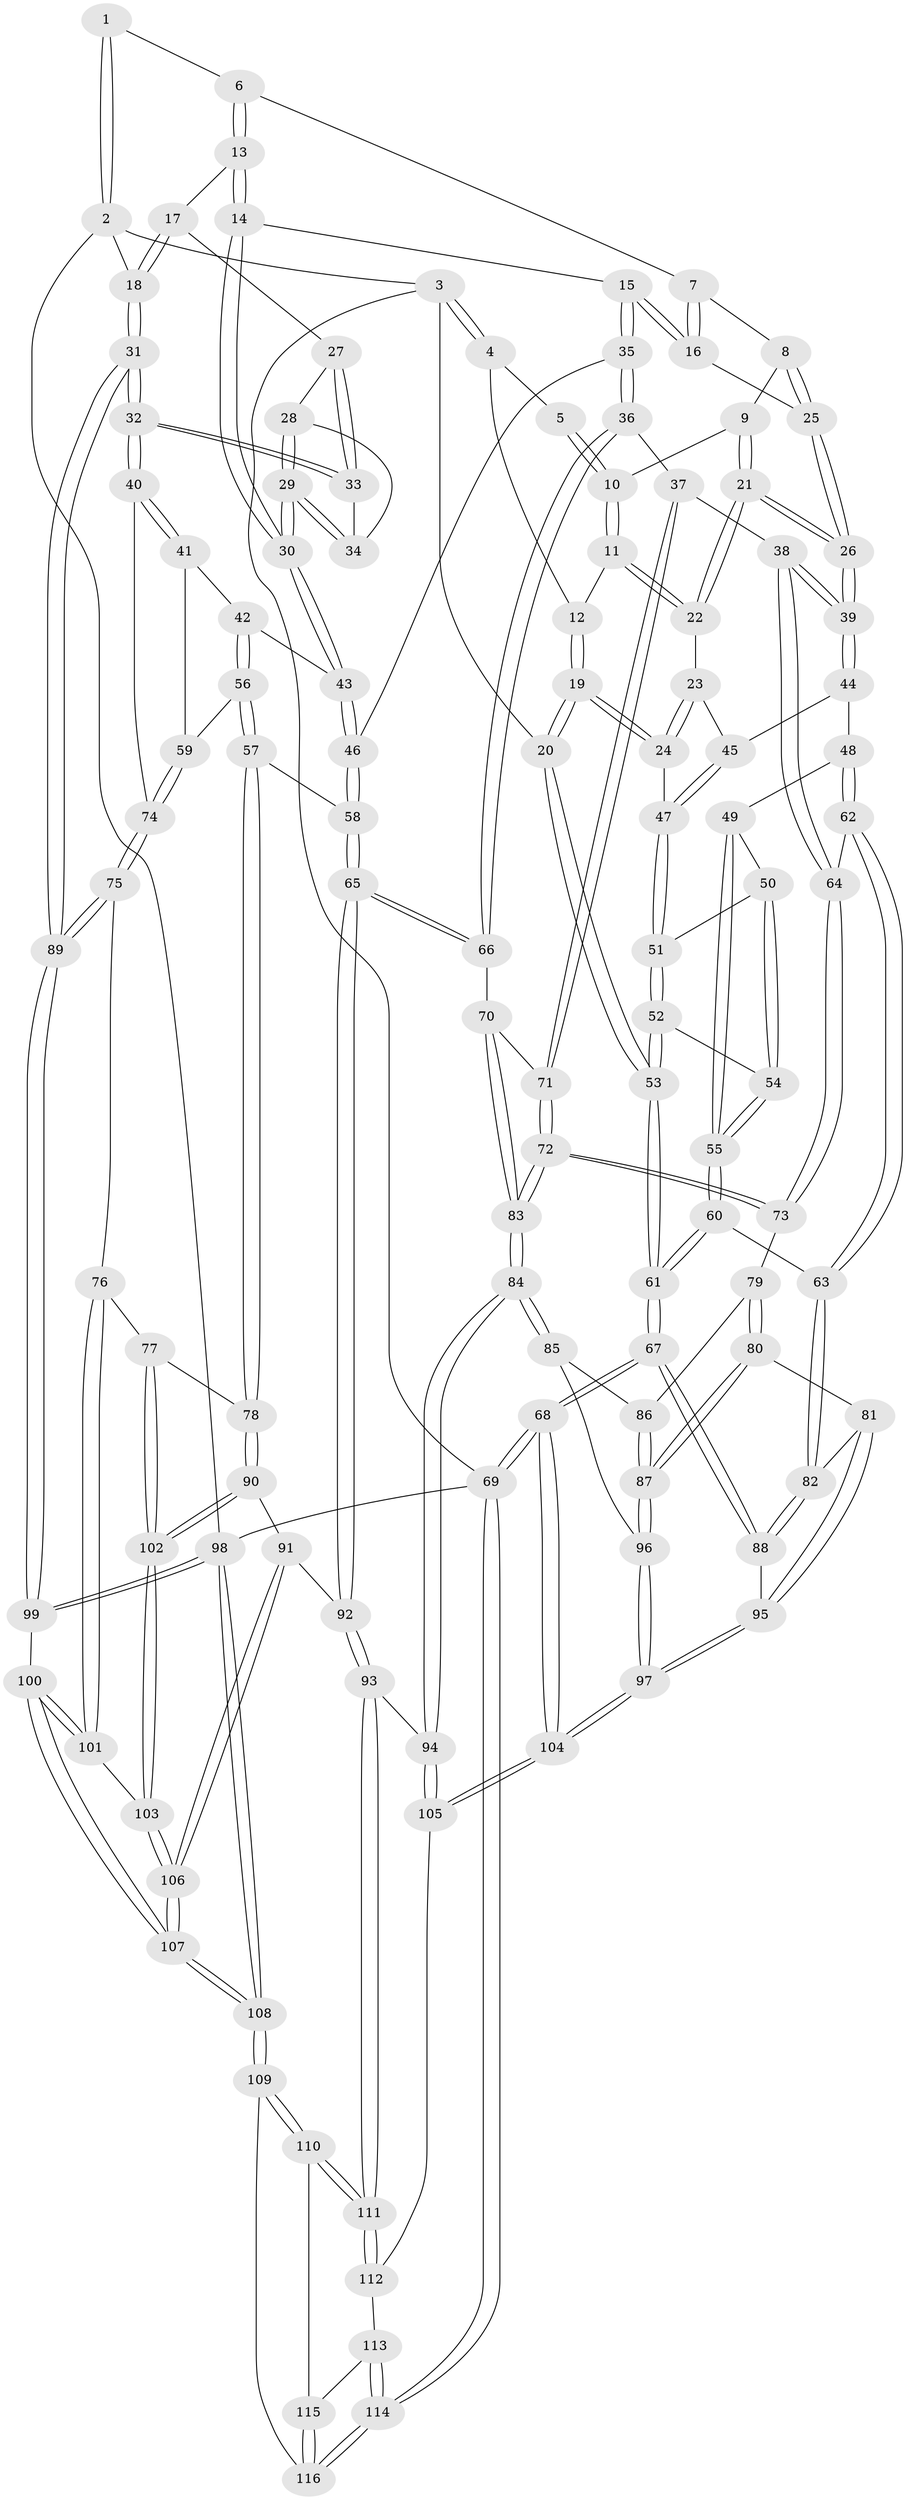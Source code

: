 // coarse degree distribution, {4: 0.6231884057971014, 5: 0.15942028985507245, 3: 0.07246376811594203, 6: 0.14492753623188406}
// Generated by graph-tools (version 1.1) at 2025/52/02/27/25 19:52:42]
// undirected, 116 vertices, 287 edges
graph export_dot {
graph [start="1"]
  node [color=gray90,style=filled];
  1 [pos="+0.6187103538642972+0"];
  2 [pos="+1+0"];
  3 [pos="+0+0"];
  4 [pos="+0+0"];
  5 [pos="+0.35414752475441513+0"];
  6 [pos="+0.6493866171228964+0.015054622961201835"];
  7 [pos="+0.5619121274403872+0.07603661701747175"];
  8 [pos="+0.442621794220086+0.1079786824366718"];
  9 [pos="+0.4018910472859154+0.07297927886119895"];
  10 [pos="+0.35888687818709125+0"];
  11 [pos="+0.2307741876012435+0.12086232296685967"];
  12 [pos="+0.22381685849028504+0.1192020511070398"];
  13 [pos="+0.6796549654989092+0.06764169516662541"];
  14 [pos="+0.6907015784921077+0.22136571726458115"];
  15 [pos="+0.5719020140687305+0.23103794708786904"];
  16 [pos="+0.5439424083968465+0.21262925619371592"];
  17 [pos="+0.9452086954242319+0.057665050476353556"];
  18 [pos="+1+0"];
  19 [pos="+0+0.14146137359992952"];
  20 [pos="+0+0.08715698776371163"];
  21 [pos="+0.28858447977070467+0.2444936332610436"];
  22 [pos="+0.27220328696939955+0.23461175016380925"];
  23 [pos="+0.11055024432367795+0.2469862640805422"];
  24 [pos="+0+0.15427254748168445"];
  25 [pos="+0.47514065980425824+0.1877607056552954"];
  26 [pos="+0.3426382633331827+0.33146867276739583"];
  27 [pos="+0.9098872442063609+0.11645236483519501"];
  28 [pos="+0.8637948731490307+0.17389615343918183"];
  29 [pos="+0.7928196674030153+0.24295099736320067"];
  30 [pos="+0.7490117513627399+0.2777166146597588"];
  31 [pos="+1+0.41608088334675253"];
  32 [pos="+1+0.4160762030624644"];
  33 [pos="+0.9651770311628377+0.269949179860536"];
  34 [pos="+0.9500784936303329+0.26283635227500507"];
  35 [pos="+0.47787468999434335+0.4138711142844331"];
  36 [pos="+0.46240633104664985+0.4190553703971539"];
  37 [pos="+0.45469435029590394+0.4195864896265585"];
  38 [pos="+0.36324254228808+0.4036138592593591"];
  39 [pos="+0.3481622606205982+0.3735531105630582"];
  40 [pos="+1+0.42095422225908263"];
  41 [pos="+0.91838605031489+0.38017149073273243"];
  42 [pos="+0.7612929202491147+0.3332867968418809"];
  43 [pos="+0.7579567006739696+0.32950621032774013"];
  44 [pos="+0.17666164873335985+0.36499575723123795"];
  45 [pos="+0.16185396315780837+0.35688686309194634"];
  46 [pos="+0.594165929578996+0.42742190675675285"];
  47 [pos="+0.10287990695605176+0.38962577528131914"];
  48 [pos="+0.14944573415234522+0.4592215250868429"];
  49 [pos="+0.10661954957861654+0.4430843600131441"];
  50 [pos="+0.10532396399095455+0.44114629090301233"];
  51 [pos="+0.09545263011614975+0.4223012147001982"];
  52 [pos="+0+0.4132533897643853"];
  53 [pos="+0+0.3038364810697275"];
  54 [pos="+0.02703141743701902+0.4634997610454254"];
  55 [pos="+0.06004317313483909+0.5094172939550758"];
  56 [pos="+0.7701871184356099+0.5132266559460292"];
  57 [pos="+0.7356814876742339+0.5563340685283267"];
  58 [pos="+0.6461220869136863+0.5560642514555209"];
  59 [pos="+0.8259236032778512+0.5276883005421462"];
  60 [pos="+0.060803586382991465+0.5320216839119786"];
  61 [pos="+0+0.6804011613909374"];
  62 [pos="+0.17889751736891987+0.49239294068808487"];
  63 [pos="+0.13297009339874213+0.5645365061075779"];
  64 [pos="+0.3255488050476408+0.4664356446918443"];
  65 [pos="+0.6083686180533061+0.5947102669501891"];
  66 [pos="+0.5611911554366731+0.5873148622559089"];
  67 [pos="+0+0.7178167458467903"];
  68 [pos="+0+1"];
  69 [pos="+0+1"];
  70 [pos="+0.5321887718922637+0.6021286939861122"];
  71 [pos="+0.4661856721347517+0.5544962344848526"];
  72 [pos="+0.4316766180783393+0.6510748944740828"];
  73 [pos="+0.3242851408614082+0.49199869595261486"];
  74 [pos="+0.900562492620437+0.5537896423556681"];
  75 [pos="+0.8887641613979119+0.6402492648257335"];
  76 [pos="+0.8761527307482558+0.6606234571266676"];
  77 [pos="+0.8599455703452777+0.668146911437708"];
  78 [pos="+0.7652827611613743+0.660210477105812"];
  79 [pos="+0.3236830179481194+0.493387264163379"];
  80 [pos="+0.19423382622063085+0.6073562577458788"];
  81 [pos="+0.1451207412081491+0.5831582440052956"];
  82 [pos="+0.13539504790083967+0.5744158299472084"];
  83 [pos="+0.44215081993761535+0.6928598774957947"];
  84 [pos="+0.4391941492181517+0.711938097130049"];
  85 [pos="+0.3320568916022333+0.6815016304348203"];
  86 [pos="+0.3157328650408451+0.5328669447301675"];
  87 [pos="+0.23686396417910136+0.6733183506072259"];
  88 [pos="+0.05569143804918373+0.6653218363090206"];
  89 [pos="+1+0.6610564184519939"];
  90 [pos="+0.7124230813395211+0.7284847317106796"];
  91 [pos="+0.6818451655039566+0.745208711361356"];
  92 [pos="+0.6254500210855075+0.7412323756686094"];
  93 [pos="+0.5314479321959225+0.794663170446018"];
  94 [pos="+0.44196981706003524+0.718517274665576"];
  95 [pos="+0.14504122468009992+0.7112684591556585"];
  96 [pos="+0.24154607284677493+0.6982868136995012"];
  97 [pos="+0.2000372034003541+0.765683354441251"];
  98 [pos="+1+1"];
  99 [pos="+1+0.7882056769406028"];
  100 [pos="+1+0.8019984609694676"];
  101 [pos="+1+0.791062606616127"];
  102 [pos="+0.8472022323211084+0.8001490417677284"];
  103 [pos="+0.8655073493398746+0.8351380356318238"];
  104 [pos="+0.19666684685888527+0.8179890704015325"];
  105 [pos="+0.2842405801623689+0.8477740190384743"];
  106 [pos="+0.786786025915975+0.984099557724938"];
  107 [pos="+0.77532117977855+1"];
  108 [pos="+0.7271702454082669+1"];
  109 [pos="+0.6458032938979444+1"];
  110 [pos="+0.5360293365221341+0.9622267397506975"];
  111 [pos="+0.5244745378737292+0.8851149612946582"];
  112 [pos="+0.2874400213136302+0.8516819540915632"];
  113 [pos="+0.31204965741856305+0.9141283485392969"];
  114 [pos="+0.020476061106091934+1"];
  115 [pos="+0.34456416145584035+0.9423707052015972"];
  116 [pos="+0.3030300122299349+1"];
  1 -- 2;
  1 -- 2;
  1 -- 6;
  2 -- 3;
  2 -- 18;
  2 -- 98;
  3 -- 4;
  3 -- 4;
  3 -- 20;
  3 -- 69;
  4 -- 5;
  4 -- 12;
  5 -- 10;
  5 -- 10;
  6 -- 7;
  6 -- 13;
  6 -- 13;
  7 -- 8;
  7 -- 16;
  7 -- 16;
  8 -- 9;
  8 -- 25;
  8 -- 25;
  9 -- 10;
  9 -- 21;
  9 -- 21;
  10 -- 11;
  10 -- 11;
  11 -- 12;
  11 -- 22;
  11 -- 22;
  12 -- 19;
  12 -- 19;
  13 -- 14;
  13 -- 14;
  13 -- 17;
  14 -- 15;
  14 -- 30;
  14 -- 30;
  15 -- 16;
  15 -- 16;
  15 -- 35;
  15 -- 35;
  16 -- 25;
  17 -- 18;
  17 -- 18;
  17 -- 27;
  18 -- 31;
  18 -- 31;
  19 -- 20;
  19 -- 20;
  19 -- 24;
  19 -- 24;
  20 -- 53;
  20 -- 53;
  21 -- 22;
  21 -- 22;
  21 -- 26;
  21 -- 26;
  22 -- 23;
  23 -- 24;
  23 -- 24;
  23 -- 45;
  24 -- 47;
  25 -- 26;
  25 -- 26;
  26 -- 39;
  26 -- 39;
  27 -- 28;
  27 -- 33;
  27 -- 33;
  28 -- 29;
  28 -- 29;
  28 -- 34;
  29 -- 30;
  29 -- 30;
  29 -- 34;
  29 -- 34;
  30 -- 43;
  30 -- 43;
  31 -- 32;
  31 -- 32;
  31 -- 89;
  31 -- 89;
  32 -- 33;
  32 -- 33;
  32 -- 40;
  32 -- 40;
  33 -- 34;
  35 -- 36;
  35 -- 36;
  35 -- 46;
  36 -- 37;
  36 -- 66;
  36 -- 66;
  37 -- 38;
  37 -- 71;
  37 -- 71;
  38 -- 39;
  38 -- 39;
  38 -- 64;
  38 -- 64;
  39 -- 44;
  39 -- 44;
  40 -- 41;
  40 -- 41;
  40 -- 74;
  41 -- 42;
  41 -- 59;
  42 -- 43;
  42 -- 56;
  42 -- 56;
  43 -- 46;
  43 -- 46;
  44 -- 45;
  44 -- 48;
  45 -- 47;
  45 -- 47;
  46 -- 58;
  46 -- 58;
  47 -- 51;
  47 -- 51;
  48 -- 49;
  48 -- 62;
  48 -- 62;
  49 -- 50;
  49 -- 55;
  49 -- 55;
  50 -- 51;
  50 -- 54;
  50 -- 54;
  51 -- 52;
  51 -- 52;
  52 -- 53;
  52 -- 53;
  52 -- 54;
  53 -- 61;
  53 -- 61;
  54 -- 55;
  54 -- 55;
  55 -- 60;
  55 -- 60;
  56 -- 57;
  56 -- 57;
  56 -- 59;
  57 -- 58;
  57 -- 78;
  57 -- 78;
  58 -- 65;
  58 -- 65;
  59 -- 74;
  59 -- 74;
  60 -- 61;
  60 -- 61;
  60 -- 63;
  61 -- 67;
  61 -- 67;
  62 -- 63;
  62 -- 63;
  62 -- 64;
  63 -- 82;
  63 -- 82;
  64 -- 73;
  64 -- 73;
  65 -- 66;
  65 -- 66;
  65 -- 92;
  65 -- 92;
  66 -- 70;
  67 -- 68;
  67 -- 68;
  67 -- 88;
  67 -- 88;
  68 -- 69;
  68 -- 69;
  68 -- 104;
  68 -- 104;
  69 -- 114;
  69 -- 114;
  69 -- 98;
  70 -- 71;
  70 -- 83;
  70 -- 83;
  71 -- 72;
  71 -- 72;
  72 -- 73;
  72 -- 73;
  72 -- 83;
  72 -- 83;
  73 -- 79;
  74 -- 75;
  74 -- 75;
  75 -- 76;
  75 -- 89;
  75 -- 89;
  76 -- 77;
  76 -- 101;
  76 -- 101;
  77 -- 78;
  77 -- 102;
  77 -- 102;
  78 -- 90;
  78 -- 90;
  79 -- 80;
  79 -- 80;
  79 -- 86;
  80 -- 81;
  80 -- 87;
  80 -- 87;
  81 -- 82;
  81 -- 95;
  81 -- 95;
  82 -- 88;
  82 -- 88;
  83 -- 84;
  83 -- 84;
  84 -- 85;
  84 -- 85;
  84 -- 94;
  84 -- 94;
  85 -- 86;
  85 -- 96;
  86 -- 87;
  86 -- 87;
  87 -- 96;
  87 -- 96;
  88 -- 95;
  89 -- 99;
  89 -- 99;
  90 -- 91;
  90 -- 102;
  90 -- 102;
  91 -- 92;
  91 -- 106;
  91 -- 106;
  92 -- 93;
  92 -- 93;
  93 -- 94;
  93 -- 111;
  93 -- 111;
  94 -- 105;
  94 -- 105;
  95 -- 97;
  95 -- 97;
  96 -- 97;
  96 -- 97;
  97 -- 104;
  97 -- 104;
  98 -- 99;
  98 -- 99;
  98 -- 108;
  98 -- 108;
  99 -- 100;
  100 -- 101;
  100 -- 101;
  100 -- 107;
  100 -- 107;
  101 -- 103;
  102 -- 103;
  102 -- 103;
  103 -- 106;
  103 -- 106;
  104 -- 105;
  104 -- 105;
  105 -- 112;
  106 -- 107;
  106 -- 107;
  107 -- 108;
  107 -- 108;
  108 -- 109;
  108 -- 109;
  109 -- 110;
  109 -- 110;
  109 -- 116;
  110 -- 111;
  110 -- 111;
  110 -- 115;
  111 -- 112;
  111 -- 112;
  112 -- 113;
  113 -- 114;
  113 -- 114;
  113 -- 115;
  114 -- 116;
  114 -- 116;
  115 -- 116;
  115 -- 116;
}
